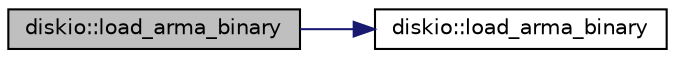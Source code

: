 digraph "diskio::load_arma_binary"
{
  edge [fontname="Helvetica",fontsize="10",labelfontname="Helvetica",labelfontsize="10"];
  node [fontname="Helvetica",fontsize="10",shape=record];
  rankdir="LR";
  Node1 [label="diskio::load_arma_binary",height=0.2,width=0.4,color="black", fillcolor="grey75", style="filled" fontcolor="black"];
  Node1 -> Node2 [color="midnightblue",fontsize="10",style="solid",fontname="Helvetica"];
  Node2 [label="diskio::load_arma_binary",height=0.2,width=0.4,color="black", fillcolor="white", style="filled",URL="$group__diskio.html#ga7d310b89b83e6327a818215bb3124aa0"];
}
